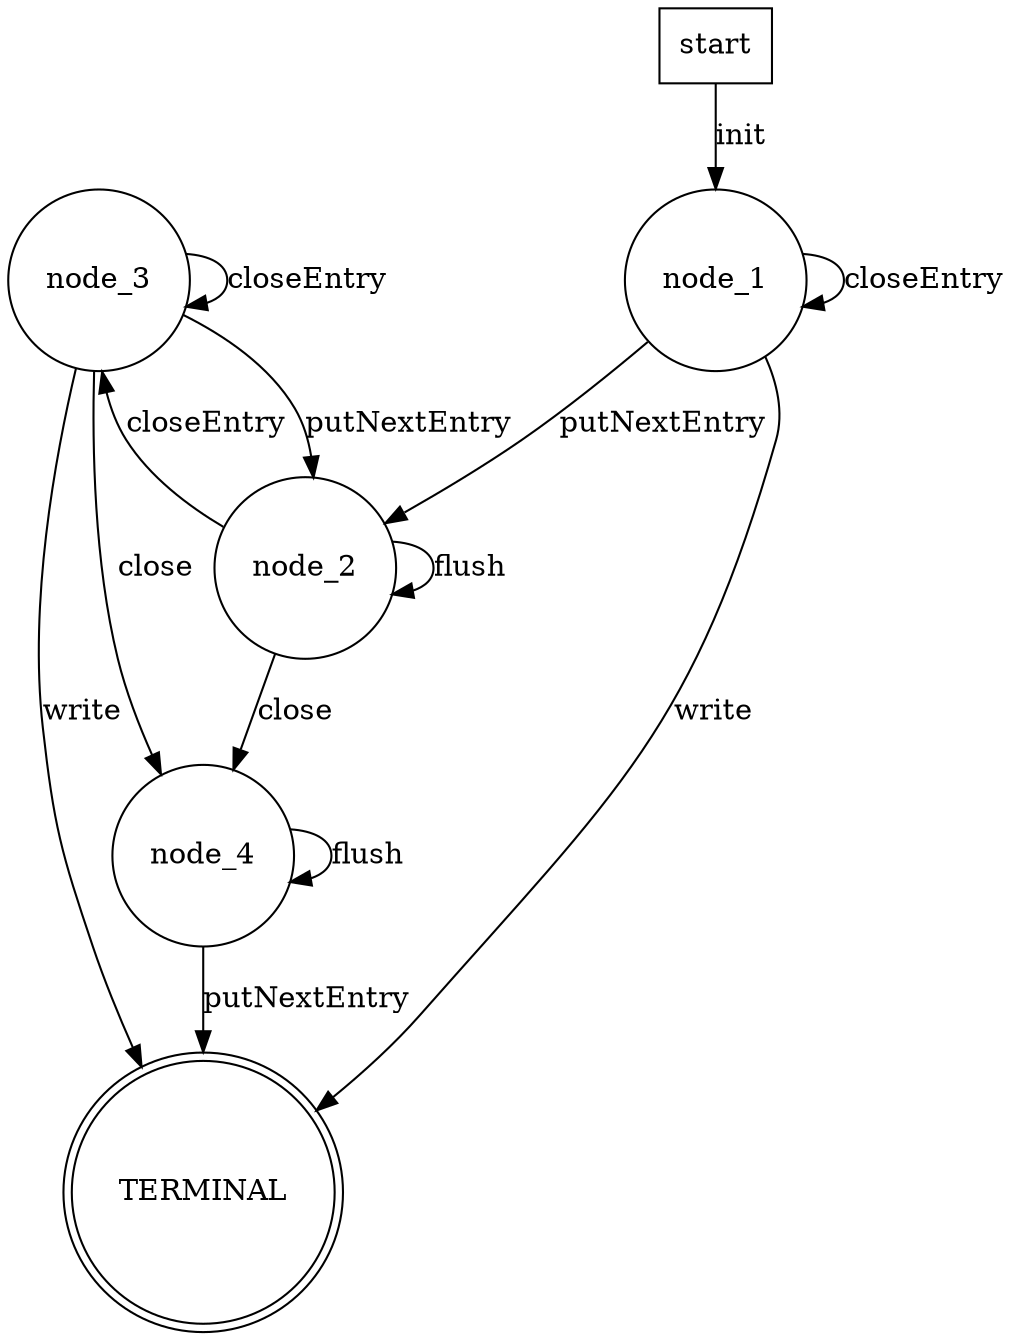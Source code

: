 digraph  {
node_4 [label=node_4, attr="{}", shape=circle];
start [label=start, attr="{}", shape=box];
node_3 [label=node_3, attr="{}", shape=circle];
node_2 [label=node_2, attr="{}", shape=circle];
node_1 [label=node_1, attr="{}", shape=circle];
TERMINAL [label=TERMINAL, attr="{}", shape=doublecircle];
node_4 -> node_4  [label=flush];
node_4 -> TERMINAL  [label=putNextEntry];
start -> node_1  [label=init];
node_3 -> node_3  [label=closeEntry];
node_3 -> node_2  [label=putNextEntry];
node_3 -> node_4  [label=close];
node_3 -> TERMINAL  [label=write];
node_2 -> node_2  [label=flush];
node_2 -> node_3  [label=closeEntry];
node_2 -> node_4  [label=close];
node_1 -> node_1  [label=closeEntry];
node_1 -> node_2  [label=putNextEntry];
node_1 -> TERMINAL  [label=write];
}
